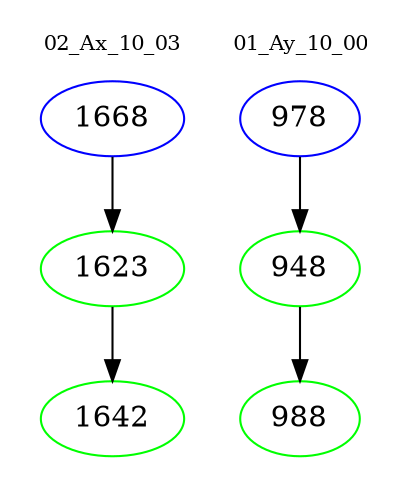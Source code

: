 digraph{
subgraph cluster_0 {
color = white
label = "02_Ax_10_03";
fontsize=10;
T0_1668 [label="1668", color="blue"]
T0_1668 -> T0_1623 [color="black"]
T0_1623 [label="1623", color="green"]
T0_1623 -> T0_1642 [color="black"]
T0_1642 [label="1642", color="green"]
}
subgraph cluster_1 {
color = white
label = "01_Ay_10_00";
fontsize=10;
T1_978 [label="978", color="blue"]
T1_978 -> T1_948 [color="black"]
T1_948 [label="948", color="green"]
T1_948 -> T1_988 [color="black"]
T1_988 [label="988", color="green"]
}
}
